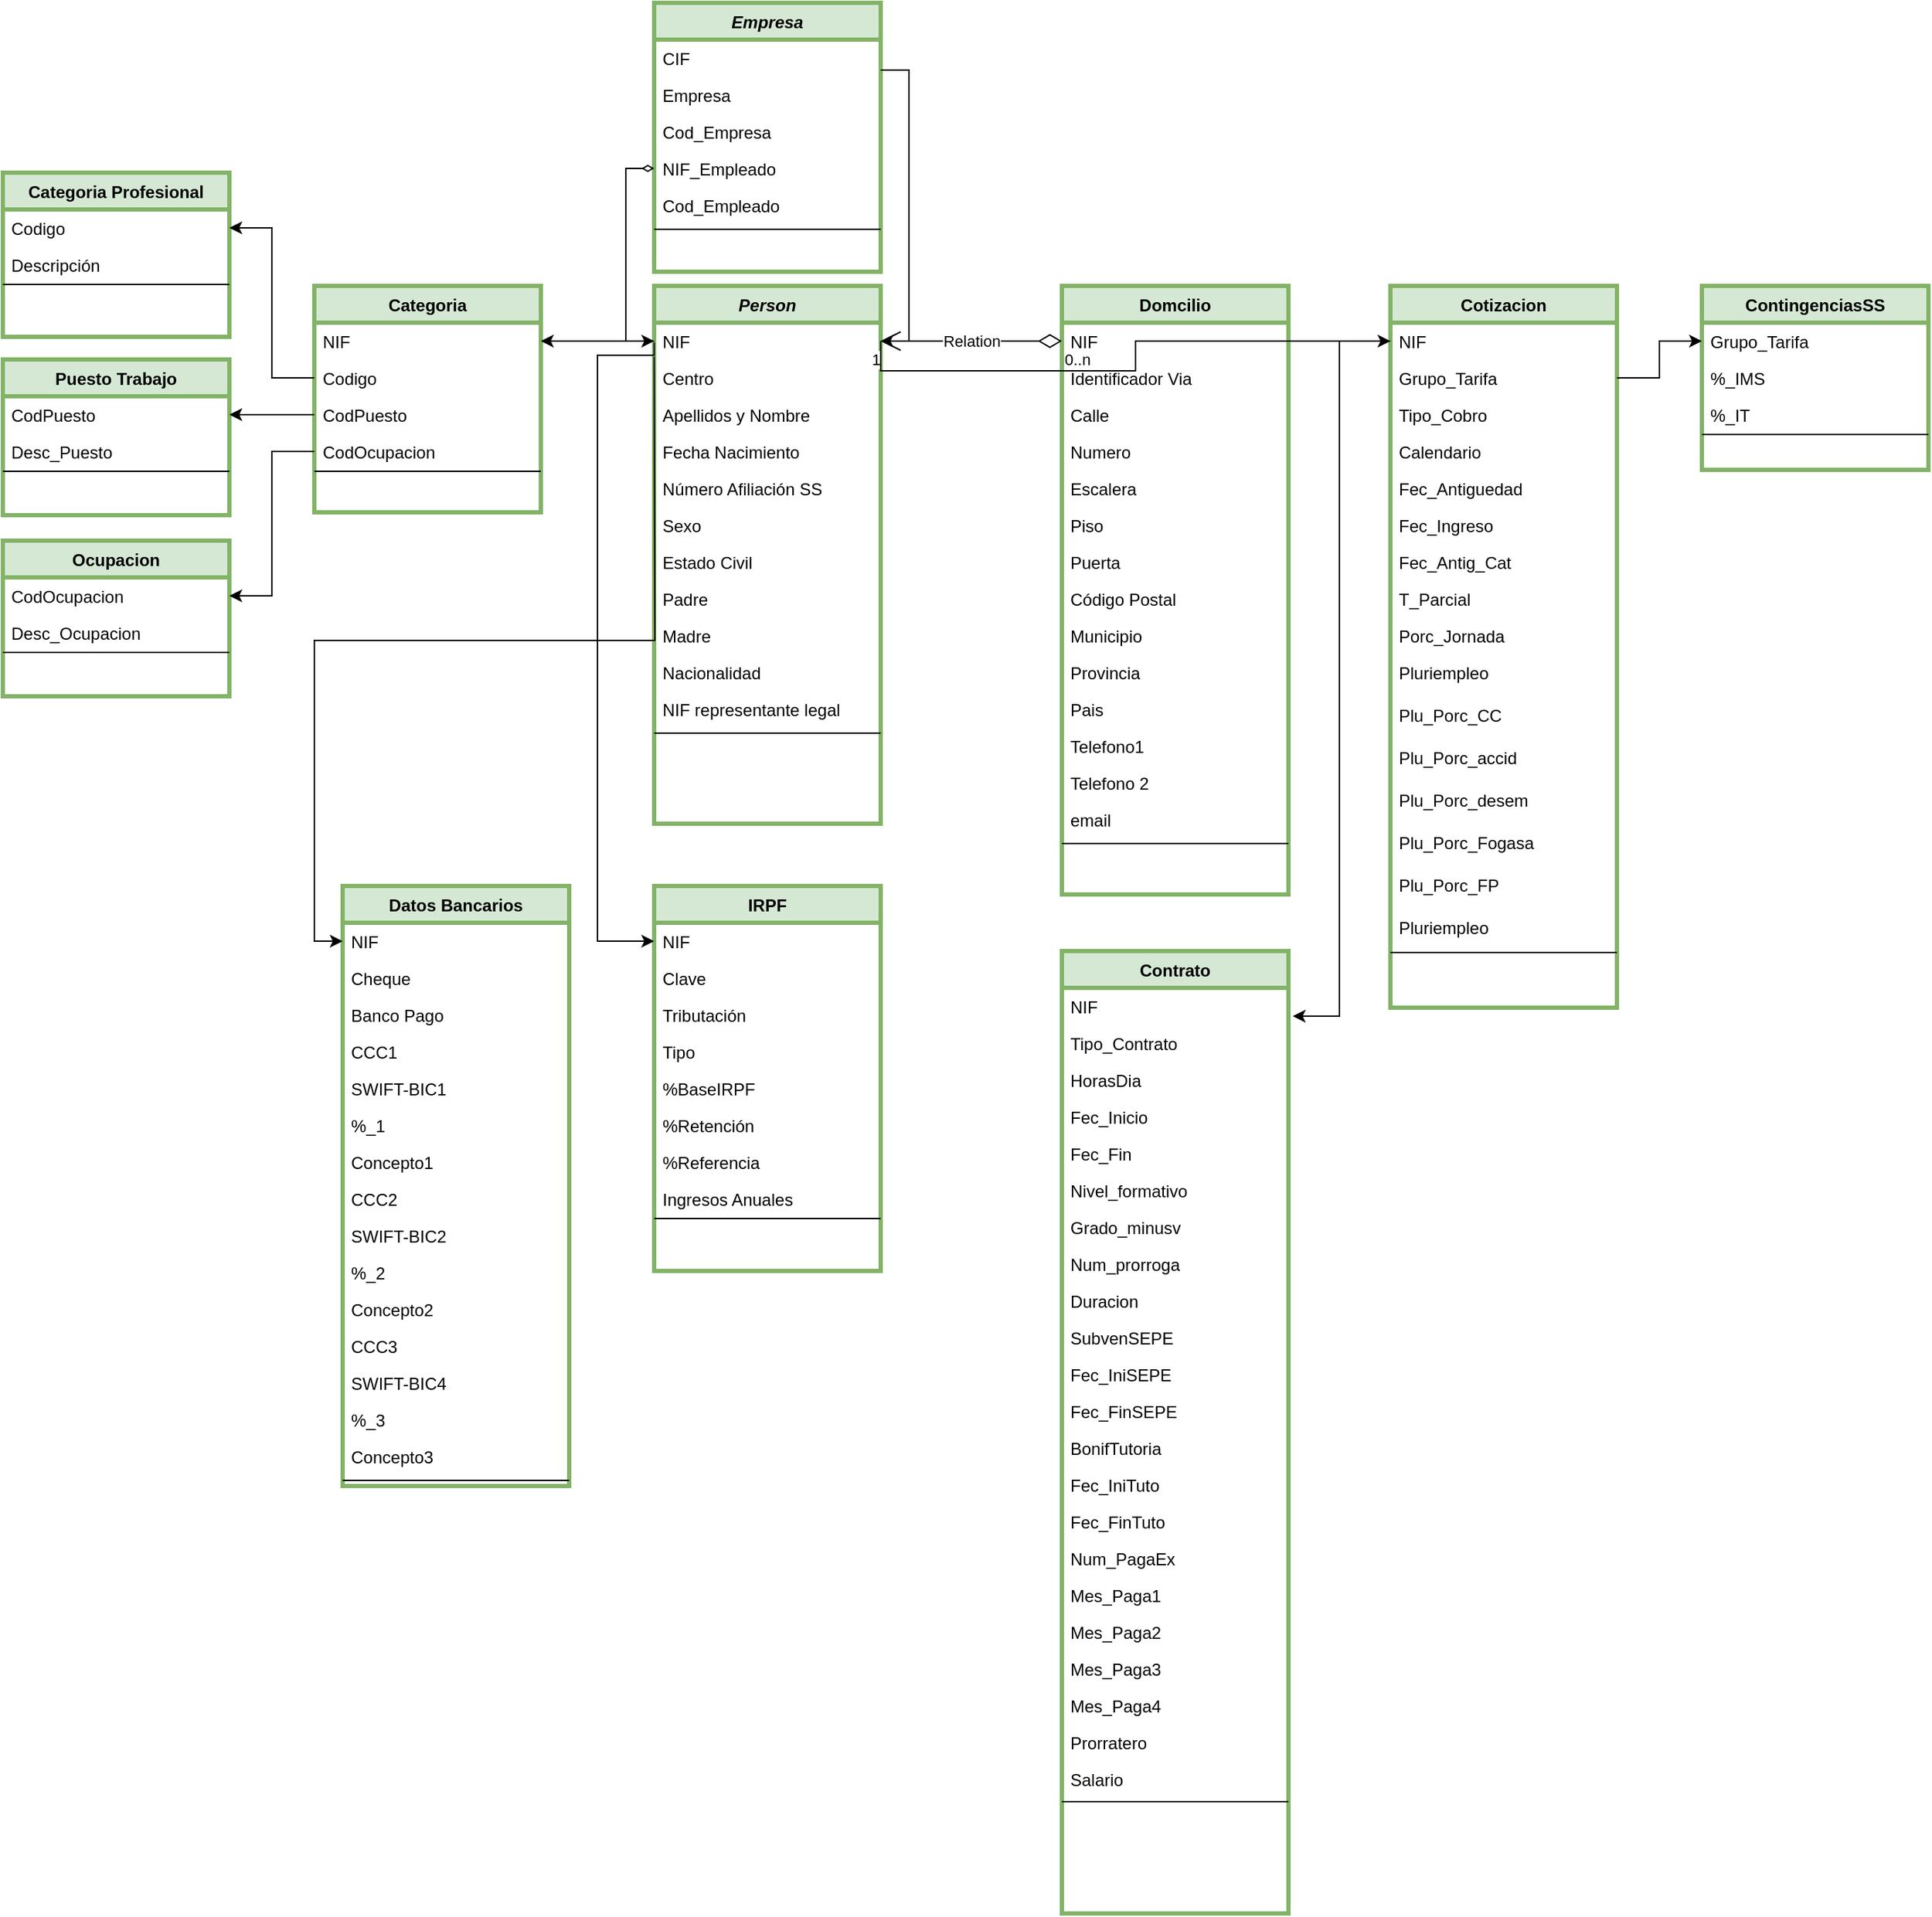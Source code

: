 <mxfile version="16.5.1" type="device"><diagram id="C5RBs43oDa-KdzZeNtuy" name="Page-1"><mxGraphModel dx="1929" dy="2034" grid="1" gridSize="10" guides="1" tooltips="1" connect="1" arrows="1" fold="1" page="1" pageScale="1" pageWidth="827" pageHeight="1169" math="0" shadow="0"><root><mxCell id="WIyWlLk6GJQsqaUBKTNV-0"/><mxCell id="WIyWlLk6GJQsqaUBKTNV-1" parent="WIyWlLk6GJQsqaUBKTNV-0"/><mxCell id="zkfFHV4jXpPFQw0GAbJ--0" value="Person" style="swimlane;fontStyle=3;align=center;verticalAlign=top;childLayout=stackLayout;horizontal=1;startSize=26;horizontalStack=0;resizeParent=1;resizeLast=0;collapsible=1;marginBottom=0;rounded=0;shadow=0;strokeWidth=3;fillColor=#d5e8d4;strokeColor=#82b366;" parent="WIyWlLk6GJQsqaUBKTNV-1" vertex="1"><mxGeometry x="220" y="120" width="160" height="380" as="geometry"><mxRectangle x="230" y="140" width="160" height="26" as="alternateBounds"/></mxGeometry></mxCell><mxCell id="zkfFHV4jXpPFQw0GAbJ--1" value="NIF" style="text;align=left;verticalAlign=top;spacingLeft=4;spacingRight=4;overflow=hidden;rotatable=0;points=[[0,0.5],[1,0.5]];portConstraint=eastwest;" parent="zkfFHV4jXpPFQw0GAbJ--0" vertex="1"><mxGeometry y="26" width="160" height="26" as="geometry"/></mxCell><mxCell id="zkfFHV4jXpPFQw0GAbJ--2" value="Centro" style="text;align=left;verticalAlign=top;spacingLeft=4;spacingRight=4;overflow=hidden;rotatable=0;points=[[0,0.5],[1,0.5]];portConstraint=eastwest;rounded=0;shadow=0;html=0;" parent="zkfFHV4jXpPFQw0GAbJ--0" vertex="1"><mxGeometry y="52" width="160" height="26" as="geometry"/></mxCell><mxCell id="zkfFHV4jXpPFQw0GAbJ--3" value="Apellidos y Nombre" style="text;align=left;verticalAlign=top;spacingLeft=4;spacingRight=4;overflow=hidden;rotatable=0;points=[[0,0.5],[1,0.5]];portConstraint=eastwest;rounded=0;shadow=0;html=0;" parent="zkfFHV4jXpPFQw0GAbJ--0" vertex="1"><mxGeometry y="78" width="160" height="26" as="geometry"/></mxCell><mxCell id="wiZQym8IRoF6uWYCoSFJ-3" value="Fecha Nacimiento" style="text;align=left;verticalAlign=top;spacingLeft=4;spacingRight=4;overflow=hidden;rotatable=0;points=[[0,0.5],[1,0.5]];portConstraint=eastwest;rounded=0;shadow=0;html=0;" parent="zkfFHV4jXpPFQw0GAbJ--0" vertex="1"><mxGeometry y="104" width="160" height="26" as="geometry"/></mxCell><mxCell id="wiZQym8IRoF6uWYCoSFJ-2" value="Número Afiliación SS" style="text;align=left;verticalAlign=top;spacingLeft=4;spacingRight=4;overflow=hidden;rotatable=0;points=[[0,0.5],[1,0.5]];portConstraint=eastwest;rounded=0;shadow=0;html=0;" parent="zkfFHV4jXpPFQw0GAbJ--0" vertex="1"><mxGeometry y="130" width="160" height="26" as="geometry"/></mxCell><mxCell id="wiZQym8IRoF6uWYCoSFJ-1" value="Sexo" style="text;align=left;verticalAlign=top;spacingLeft=4;spacingRight=4;overflow=hidden;rotatable=0;points=[[0,0.5],[1,0.5]];portConstraint=eastwest;" parent="zkfFHV4jXpPFQw0GAbJ--0" vertex="1"><mxGeometry y="156" width="160" height="26" as="geometry"/></mxCell><mxCell id="wiZQym8IRoF6uWYCoSFJ-0" value="Estado Civil" style="text;align=left;verticalAlign=top;spacingLeft=4;spacingRight=4;overflow=hidden;rotatable=0;points=[[0,0.5],[1,0.5]];portConstraint=eastwest;" parent="zkfFHV4jXpPFQw0GAbJ--0" vertex="1"><mxGeometry y="182" width="160" height="26" as="geometry"/></mxCell><mxCell id="zkfFHV4jXpPFQw0GAbJ--5" value="Padre" style="text;align=left;verticalAlign=top;spacingLeft=4;spacingRight=4;overflow=hidden;rotatable=0;points=[[0,0.5],[1,0.5]];portConstraint=eastwest;" parent="zkfFHV4jXpPFQw0GAbJ--0" vertex="1"><mxGeometry y="208" width="160" height="26" as="geometry"/></mxCell><mxCell id="wiZQym8IRoF6uWYCoSFJ-4" value="Madre" style="text;align=left;verticalAlign=top;spacingLeft=4;spacingRight=4;overflow=hidden;rotatable=0;points=[[0,0.5],[1,0.5]];portConstraint=eastwest;" parent="zkfFHV4jXpPFQw0GAbJ--0" vertex="1"><mxGeometry y="234" width="160" height="26" as="geometry"/></mxCell><mxCell id="wiZQym8IRoF6uWYCoSFJ-5" value="Nacionalidad" style="text;align=left;verticalAlign=top;spacingLeft=4;spacingRight=4;overflow=hidden;rotatable=0;points=[[0,0.5],[1,0.5]];portConstraint=eastwest;" parent="zkfFHV4jXpPFQw0GAbJ--0" vertex="1"><mxGeometry y="260" width="160" height="26" as="geometry"/></mxCell><mxCell id="wiZQym8IRoF6uWYCoSFJ-6" value="NIF representante legal" style="text;align=left;verticalAlign=top;spacingLeft=4;spacingRight=4;overflow=hidden;rotatable=0;points=[[0,0.5],[1,0.5]];portConstraint=eastwest;" parent="zkfFHV4jXpPFQw0GAbJ--0" vertex="1"><mxGeometry y="286" width="160" height="26" as="geometry"/></mxCell><mxCell id="zkfFHV4jXpPFQw0GAbJ--4" value="" style="line;html=1;strokeWidth=1;align=left;verticalAlign=bottom;spacingTop=-1;spacingLeft=3;spacingRight=3;rotatable=0;labelPosition=right;points=[];portConstraint=eastwest;labelBackgroundColor=default;flipV=0;flipH=0;" parent="zkfFHV4jXpPFQw0GAbJ--0" vertex="1"><mxGeometry y="312" width="160" height="8" as="geometry"/></mxCell><mxCell id="zkfFHV4jXpPFQw0GAbJ--6" value="Datos Bancarios" style="swimlane;fontStyle=1;align=center;verticalAlign=top;childLayout=stackLayout;horizontal=1;startSize=26;horizontalStack=0;resizeParent=1;resizeLast=0;collapsible=1;marginBottom=0;rounded=0;shadow=0;strokeWidth=3;fillColor=#d5e8d4;strokeColor=#82b366;" parent="WIyWlLk6GJQsqaUBKTNV-1" vertex="1"><mxGeometry y="544" width="160" height="424" as="geometry"><mxRectangle x="130" y="380" width="160" height="26" as="alternateBounds"/></mxGeometry></mxCell><mxCell id="zkfFHV4jXpPFQw0GAbJ--7" value="NIF" style="text;align=left;verticalAlign=top;spacingLeft=4;spacingRight=4;overflow=hidden;rotatable=0;points=[[0,0.5],[1,0.5]];portConstraint=eastwest;" parent="zkfFHV4jXpPFQw0GAbJ--6" vertex="1"><mxGeometry y="26" width="160" height="26" as="geometry"/></mxCell><mxCell id="wiZQym8IRoF6uWYCoSFJ-21" value="Cheque" style="text;align=left;verticalAlign=top;spacingLeft=4;spacingRight=4;overflow=hidden;rotatable=0;points=[[0,0.5],[1,0.5]];portConstraint=eastwest;rounded=0;shadow=0;html=0;" parent="zkfFHV4jXpPFQw0GAbJ--6" vertex="1"><mxGeometry y="52" width="160" height="26" as="geometry"/></mxCell><mxCell id="wiZQym8IRoF6uWYCoSFJ-24" value="Banco Pago" style="text;align=left;verticalAlign=top;spacingLeft=4;spacingRight=4;overflow=hidden;rotatable=0;points=[[0,0.5],[1,0.5]];portConstraint=eastwest;rounded=0;shadow=0;html=0;" parent="zkfFHV4jXpPFQw0GAbJ--6" vertex="1"><mxGeometry y="78" width="160" height="26" as="geometry"/></mxCell><mxCell id="wiZQym8IRoF6uWYCoSFJ-23" value="CCC1" style="text;align=left;verticalAlign=top;spacingLeft=4;spacingRight=4;overflow=hidden;rotatable=0;points=[[0,0.5],[1,0.5]];portConstraint=eastwest;rounded=0;shadow=0;html=0;" parent="zkfFHV4jXpPFQw0GAbJ--6" vertex="1"><mxGeometry y="104" width="160" height="26" as="geometry"/></mxCell><mxCell id="5j0ex6JZNGX5vcFCCerL-10" value="SWIFT-BIC1" style="text;align=left;verticalAlign=top;spacingLeft=4;spacingRight=4;overflow=hidden;rotatable=0;points=[[0,0.5],[1,0.5]];portConstraint=eastwest;rounded=0;shadow=0;html=0;" vertex="1" parent="zkfFHV4jXpPFQw0GAbJ--6"><mxGeometry y="130" width="160" height="26" as="geometry"/></mxCell><mxCell id="wiZQym8IRoF6uWYCoSFJ-29" value="%_1" style="text;align=left;verticalAlign=top;spacingLeft=4;spacingRight=4;overflow=hidden;rotatable=0;points=[[0,0.5],[1,0.5]];portConstraint=eastwest;rounded=0;shadow=0;html=0;" parent="zkfFHV4jXpPFQw0GAbJ--6" vertex="1"><mxGeometry y="156" width="160" height="26" as="geometry"/></mxCell><mxCell id="wiZQym8IRoF6uWYCoSFJ-22" value="Concepto1" style="text;align=left;verticalAlign=top;spacingLeft=4;spacingRight=4;overflow=hidden;rotatable=0;points=[[0,0.5],[1,0.5]];portConstraint=eastwest;rounded=0;shadow=0;html=0;" parent="zkfFHV4jXpPFQw0GAbJ--6" vertex="1"><mxGeometry y="182" width="160" height="26" as="geometry"/></mxCell><mxCell id="wiZQym8IRoF6uWYCoSFJ-25" value="CCC2" style="text;align=left;verticalAlign=top;spacingLeft=4;spacingRight=4;overflow=hidden;rotatable=0;points=[[0,0.5],[1,0.5]];portConstraint=eastwest;rounded=0;shadow=0;html=0;" parent="zkfFHV4jXpPFQw0GAbJ--6" vertex="1"><mxGeometry y="208" width="160" height="26" as="geometry"/></mxCell><mxCell id="5j0ex6JZNGX5vcFCCerL-11" value="SWIFT-BIC2" style="text;align=left;verticalAlign=top;spacingLeft=4;spacingRight=4;overflow=hidden;rotatable=0;points=[[0,0.5],[1,0.5]];portConstraint=eastwest;rounded=0;shadow=0;html=0;" vertex="1" parent="zkfFHV4jXpPFQw0GAbJ--6"><mxGeometry y="234" width="160" height="26" as="geometry"/></mxCell><mxCell id="wiZQym8IRoF6uWYCoSFJ-30" value="%_2" style="text;align=left;verticalAlign=top;spacingLeft=4;spacingRight=4;overflow=hidden;rotatable=0;points=[[0,0.5],[1,0.5]];portConstraint=eastwest;rounded=0;shadow=0;html=0;" parent="zkfFHV4jXpPFQw0GAbJ--6" vertex="1"><mxGeometry y="260" width="160" height="26" as="geometry"/></mxCell><mxCell id="wiZQym8IRoF6uWYCoSFJ-27" value="Concepto2" style="text;align=left;verticalAlign=top;spacingLeft=4;spacingRight=4;overflow=hidden;rotatable=0;points=[[0,0.5],[1,0.5]];portConstraint=eastwest;rounded=0;shadow=0;html=0;" parent="zkfFHV4jXpPFQw0GAbJ--6" vertex="1"><mxGeometry y="286" width="160" height="26" as="geometry"/></mxCell><mxCell id="wiZQym8IRoF6uWYCoSFJ-26" value="CCC3" style="text;align=left;verticalAlign=top;spacingLeft=4;spacingRight=4;overflow=hidden;rotatable=0;points=[[0,0.5],[1,0.5]];portConstraint=eastwest;rounded=0;shadow=0;html=0;" parent="zkfFHV4jXpPFQw0GAbJ--6" vertex="1"><mxGeometry y="312" width="160" height="26" as="geometry"/></mxCell><mxCell id="5j0ex6JZNGX5vcFCCerL-12" value="SWIFT-BIC4" style="text;align=left;verticalAlign=top;spacingLeft=4;spacingRight=4;overflow=hidden;rotatable=0;points=[[0,0.5],[1,0.5]];portConstraint=eastwest;rounded=0;shadow=0;html=0;" vertex="1" parent="zkfFHV4jXpPFQw0GAbJ--6"><mxGeometry y="338" width="160" height="26" as="geometry"/></mxCell><mxCell id="wiZQym8IRoF6uWYCoSFJ-31" value="%_3" style="text;align=left;verticalAlign=top;spacingLeft=4;spacingRight=4;overflow=hidden;rotatable=0;points=[[0,0.5],[1,0.5]];portConstraint=eastwest;rounded=0;shadow=0;html=0;" parent="zkfFHV4jXpPFQw0GAbJ--6" vertex="1"><mxGeometry y="364" width="160" height="26" as="geometry"/></mxCell><mxCell id="zkfFHV4jXpPFQw0GAbJ--8" value="Concepto3" style="text;align=left;verticalAlign=top;spacingLeft=4;spacingRight=4;overflow=hidden;rotatable=0;points=[[0,0.5],[1,0.5]];portConstraint=eastwest;rounded=0;shadow=0;html=0;" parent="zkfFHV4jXpPFQw0GAbJ--6" vertex="1"><mxGeometry y="390" width="160" height="26" as="geometry"/></mxCell><mxCell id="zkfFHV4jXpPFQw0GAbJ--9" value="" style="line;html=1;strokeWidth=1;align=left;verticalAlign=middle;spacingTop=-1;spacingLeft=3;spacingRight=3;rotatable=0;labelPosition=right;points=[];portConstraint=eastwest;" parent="zkfFHV4jXpPFQw0GAbJ--6" vertex="1"><mxGeometry y="416" width="160" height="8" as="geometry"/></mxCell><mxCell id="zkfFHV4jXpPFQw0GAbJ--12" value="" style="endArrow=block;endSize=10;endFill=0;shadow=0;strokeWidth=1;rounded=0;edgeStyle=elbowEdgeStyle;elbow=vertical;" parent="WIyWlLk6GJQsqaUBKTNV-1" target="zkfFHV4jXpPFQw0GAbJ--0" edge="1"><mxGeometry width="160" relative="1" as="geometry"><mxPoint x="220" y="170" as="sourcePoint"/><mxPoint x="200" y="203" as="targetPoint"/></mxGeometry></mxCell><mxCell id="zkfFHV4jXpPFQw0GAbJ--13" value="IRPF" style="swimlane;fontStyle=1;align=center;verticalAlign=top;childLayout=stackLayout;horizontal=1;startSize=26;horizontalStack=0;resizeParent=1;resizeLast=0;collapsible=1;marginBottom=0;rounded=0;shadow=0;strokeWidth=3;fillColor=#d5e8d4;strokeColor=#82b366;" parent="WIyWlLk6GJQsqaUBKTNV-1" vertex="1"><mxGeometry x="220" y="544" width="160" height="272" as="geometry"><mxRectangle x="340" y="380" width="170" height="26" as="alternateBounds"/></mxGeometry></mxCell><mxCell id="zkfFHV4jXpPFQw0GAbJ--14" value="NIF&#10;" style="text;align=left;verticalAlign=top;spacingLeft=4;spacingRight=4;overflow=hidden;rotatable=0;points=[[0,0.5],[1,0.5]];portConstraint=eastwest;" parent="zkfFHV4jXpPFQw0GAbJ--13" vertex="1"><mxGeometry y="26" width="160" height="26" as="geometry"/></mxCell><mxCell id="wiZQym8IRoF6uWYCoSFJ-35" value="Clave" style="text;align=left;verticalAlign=top;spacingLeft=4;spacingRight=4;overflow=hidden;rotatable=0;points=[[0,0.5],[1,0.5]];portConstraint=eastwest;" parent="zkfFHV4jXpPFQw0GAbJ--13" vertex="1"><mxGeometry y="52" width="160" height="26" as="geometry"/></mxCell><mxCell id="wiZQym8IRoF6uWYCoSFJ-34" value="Tributación" style="text;align=left;verticalAlign=top;spacingLeft=4;spacingRight=4;overflow=hidden;rotatable=0;points=[[0,0.5],[1,0.5]];portConstraint=eastwest;" parent="zkfFHV4jXpPFQw0GAbJ--13" vertex="1"><mxGeometry y="78" width="160" height="26" as="geometry"/></mxCell><mxCell id="wiZQym8IRoF6uWYCoSFJ-33" value="Tipo" style="text;align=left;verticalAlign=top;spacingLeft=4;spacingRight=4;overflow=hidden;rotatable=0;points=[[0,0.5],[1,0.5]];portConstraint=eastwest;" parent="zkfFHV4jXpPFQw0GAbJ--13" vertex="1"><mxGeometry y="104" width="160" height="26" as="geometry"/></mxCell><mxCell id="wiZQym8IRoF6uWYCoSFJ-32" value="%BaseIRPF" style="text;align=left;verticalAlign=top;spacingLeft=4;spacingRight=4;overflow=hidden;rotatable=0;points=[[0,0.5],[1,0.5]];portConstraint=eastwest;" parent="zkfFHV4jXpPFQw0GAbJ--13" vertex="1"><mxGeometry y="130" width="160" height="26" as="geometry"/></mxCell><mxCell id="wiZQym8IRoF6uWYCoSFJ-36" value="%Retención" style="text;align=left;verticalAlign=top;spacingLeft=4;spacingRight=4;overflow=hidden;rotatable=0;points=[[0,0.5],[1,0.5]];portConstraint=eastwest;" parent="zkfFHV4jXpPFQw0GAbJ--13" vertex="1"><mxGeometry y="156" width="160" height="26" as="geometry"/></mxCell><mxCell id="wiZQym8IRoF6uWYCoSFJ-37" value="%Referencia" style="text;align=left;verticalAlign=top;spacingLeft=4;spacingRight=4;overflow=hidden;rotatable=0;points=[[0,0.5],[1,0.5]];portConstraint=eastwest;" parent="zkfFHV4jXpPFQw0GAbJ--13" vertex="1"><mxGeometry y="182" width="160" height="26" as="geometry"/></mxCell><mxCell id="wiZQym8IRoF6uWYCoSFJ-38" value="Ingresos Anuales" style="text;align=left;verticalAlign=top;spacingLeft=4;spacingRight=4;overflow=hidden;rotatable=0;points=[[0,0.5],[1,0.5]];portConstraint=eastwest;" parent="zkfFHV4jXpPFQw0GAbJ--13" vertex="1"><mxGeometry y="208" width="160" height="26" as="geometry"/></mxCell><mxCell id="zkfFHV4jXpPFQw0GAbJ--15" value="" style="line;html=1;strokeWidth=1;align=left;verticalAlign=middle;spacingTop=-1;spacingLeft=3;spacingRight=3;rotatable=0;labelPosition=right;points=[];portConstraint=eastwest;" parent="zkfFHV4jXpPFQw0GAbJ--13" vertex="1"><mxGeometry y="234" width="160" height="2" as="geometry"/></mxCell><mxCell id="zkfFHV4jXpPFQw0GAbJ--17" value="Domcilio" style="swimlane;fontStyle=1;align=center;verticalAlign=top;childLayout=stackLayout;horizontal=1;startSize=26;horizontalStack=0;resizeParent=1;resizeLast=0;collapsible=1;marginBottom=0;rounded=0;shadow=0;strokeWidth=3;fillColor=#d5e8d4;strokeColor=#82b366;" parent="WIyWlLk6GJQsqaUBKTNV-1" vertex="1"><mxGeometry x="508" y="120" width="160" height="430" as="geometry"><mxRectangle x="550" y="140" width="160" height="26" as="alternateBounds"/></mxGeometry></mxCell><mxCell id="zkfFHV4jXpPFQw0GAbJ--19" value="NIF" style="text;align=left;verticalAlign=top;spacingLeft=4;spacingRight=4;overflow=hidden;rotatable=0;points=[[0,0.5],[1,0.5]];portConstraint=eastwest;rounded=0;shadow=0;html=0;" parent="zkfFHV4jXpPFQw0GAbJ--17" vertex="1"><mxGeometry y="26" width="160" height="26" as="geometry"/></mxCell><mxCell id="zkfFHV4jXpPFQw0GAbJ--20" value="Identificador Via" style="text;align=left;verticalAlign=top;spacingLeft=4;spacingRight=4;overflow=hidden;rotatable=0;points=[[0,0.5],[1,0.5]];portConstraint=eastwest;rounded=0;shadow=0;html=0;" parent="zkfFHV4jXpPFQw0GAbJ--17" vertex="1"><mxGeometry y="52" width="160" height="26" as="geometry"/></mxCell><mxCell id="wiZQym8IRoF6uWYCoSFJ-11" value="Calle" style="text;align=left;verticalAlign=top;spacingLeft=4;spacingRight=4;overflow=hidden;rotatable=0;points=[[0,0.5],[1,0.5]];portConstraint=eastwest;rounded=0;shadow=0;html=0;" parent="zkfFHV4jXpPFQw0GAbJ--17" vertex="1"><mxGeometry y="78" width="160" height="26" as="geometry"/></mxCell><mxCell id="zkfFHV4jXpPFQw0GAbJ--21" value="Numero" style="text;align=left;verticalAlign=top;spacingLeft=4;spacingRight=4;overflow=hidden;rotatable=0;points=[[0,0.5],[1,0.5]];portConstraint=eastwest;rounded=0;shadow=0;html=0;" parent="zkfFHV4jXpPFQw0GAbJ--17" vertex="1"><mxGeometry y="104" width="160" height="26" as="geometry"/></mxCell><mxCell id="zkfFHV4jXpPFQw0GAbJ--22" value="Escalera" style="text;align=left;verticalAlign=top;spacingLeft=4;spacingRight=4;overflow=hidden;rotatable=0;points=[[0,0.5],[1,0.5]];portConstraint=eastwest;rounded=0;shadow=0;html=0;" parent="zkfFHV4jXpPFQw0GAbJ--17" vertex="1"><mxGeometry y="130" width="160" height="26" as="geometry"/></mxCell><mxCell id="wiZQym8IRoF6uWYCoSFJ-7" value="Piso" style="text;align=left;verticalAlign=top;spacingLeft=4;spacingRight=4;overflow=hidden;rotatable=0;points=[[0,0.5],[1,0.5]];portConstraint=eastwest;rounded=0;shadow=0;html=0;" parent="zkfFHV4jXpPFQw0GAbJ--17" vertex="1"><mxGeometry y="156" width="160" height="26" as="geometry"/></mxCell><mxCell id="wiZQym8IRoF6uWYCoSFJ-8" value="Puerta" style="text;align=left;verticalAlign=top;spacingLeft=4;spacingRight=4;overflow=hidden;rotatable=0;points=[[0,0.5],[1,0.5]];portConstraint=eastwest;rounded=0;shadow=0;html=0;" parent="zkfFHV4jXpPFQw0GAbJ--17" vertex="1"><mxGeometry y="182" width="160" height="26" as="geometry"/></mxCell><mxCell id="wiZQym8IRoF6uWYCoSFJ-10" value="Código Postal" style="text;align=left;verticalAlign=top;spacingLeft=4;spacingRight=4;overflow=hidden;rotatable=0;points=[[0,0.5],[1,0.5]];portConstraint=eastwest;rounded=0;shadow=0;html=0;" parent="zkfFHV4jXpPFQw0GAbJ--17" vertex="1"><mxGeometry y="208" width="160" height="26" as="geometry"/></mxCell><mxCell id="wiZQym8IRoF6uWYCoSFJ-9" value="Municipio" style="text;align=left;verticalAlign=top;spacingLeft=4;spacingRight=4;overflow=hidden;rotatable=0;points=[[0,0.5],[1,0.5]];portConstraint=eastwest;rounded=0;shadow=0;html=0;" parent="zkfFHV4jXpPFQw0GAbJ--17" vertex="1"><mxGeometry y="234" width="160" height="26" as="geometry"/></mxCell><mxCell id="wiZQym8IRoF6uWYCoSFJ-12" value="Provincia" style="text;align=left;verticalAlign=top;spacingLeft=4;spacingRight=4;overflow=hidden;rotatable=0;points=[[0,0.5],[1,0.5]];portConstraint=eastwest;rounded=0;shadow=0;html=0;" parent="zkfFHV4jXpPFQw0GAbJ--17" vertex="1"><mxGeometry y="260" width="160" height="26" as="geometry"/></mxCell><mxCell id="wiZQym8IRoF6uWYCoSFJ-13" value="Pais" style="text;align=left;verticalAlign=top;spacingLeft=4;spacingRight=4;overflow=hidden;rotatable=0;points=[[0,0.5],[1,0.5]];portConstraint=eastwest;rounded=0;shadow=0;html=0;" parent="zkfFHV4jXpPFQw0GAbJ--17" vertex="1"><mxGeometry y="286" width="160" height="26" as="geometry"/></mxCell><mxCell id="wiZQym8IRoF6uWYCoSFJ-15" value="Telefono1    " style="text;align=left;verticalAlign=top;spacingLeft=4;spacingRight=4;overflow=hidden;rotatable=0;points=[[0,0.5],[1,0.5]];portConstraint=eastwest;rounded=0;shadow=0;html=0;" parent="zkfFHV4jXpPFQw0GAbJ--17" vertex="1"><mxGeometry y="312" width="160" height="26" as="geometry"/></mxCell><mxCell id="wiZQym8IRoF6uWYCoSFJ-14" value="Telefono 2" style="text;align=left;verticalAlign=top;spacingLeft=4;spacingRight=4;overflow=hidden;rotatable=0;points=[[0,0.5],[1,0.5]];portConstraint=eastwest;rounded=0;shadow=0;html=0;" parent="zkfFHV4jXpPFQw0GAbJ--17" vertex="1"><mxGeometry y="338" width="160" height="26" as="geometry"/></mxCell><mxCell id="wiZQym8IRoF6uWYCoSFJ-16" value="email" style="text;align=left;verticalAlign=top;spacingLeft=4;spacingRight=4;overflow=hidden;rotatable=0;points=[[0,0.5],[1,0.5]];portConstraint=eastwest;rounded=0;shadow=0;html=0;" parent="zkfFHV4jXpPFQw0GAbJ--17" vertex="1"><mxGeometry y="364" width="160" height="26" as="geometry"/></mxCell><mxCell id="zkfFHV4jXpPFQw0GAbJ--23" value="" style="line;html=1;strokeWidth=1;align=left;verticalAlign=middle;spacingTop=-1;spacingLeft=3;spacingRight=3;rotatable=0;labelPosition=right;points=[];portConstraint=eastwest;" parent="zkfFHV4jXpPFQw0GAbJ--17" vertex="1"><mxGeometry y="390" width="160" height="8" as="geometry"/></mxCell><mxCell id="wiZQym8IRoF6uWYCoSFJ-17" value="Relation" style="endArrow=open;html=1;endSize=12;startArrow=diamondThin;startSize=14;startFill=0;edgeStyle=orthogonalEdgeStyle;rounded=0;exitX=0;exitY=0.5;exitDx=0;exitDy=0;entryX=1;entryY=0.5;entryDx=0;entryDy=0;" parent="WIyWlLk6GJQsqaUBKTNV-1" source="zkfFHV4jXpPFQw0GAbJ--19" target="zkfFHV4jXpPFQw0GAbJ--1" edge="1"><mxGeometry relative="1" as="geometry"><mxPoint x="330" y="390" as="sourcePoint"/><mxPoint x="490" y="390" as="targetPoint"/></mxGeometry></mxCell><mxCell id="wiZQym8IRoF6uWYCoSFJ-18" value="0..n" style="edgeLabel;resizable=0;html=1;align=left;verticalAlign=top;labelBackgroundColor=default;strokeWidth=3;" parent="wiZQym8IRoF6uWYCoSFJ-17" connectable="0" vertex="1"><mxGeometry x="-1" relative="1" as="geometry"/></mxCell><mxCell id="wiZQym8IRoF6uWYCoSFJ-19" value="1" style="edgeLabel;resizable=0;html=1;align=right;verticalAlign=top;labelBackgroundColor=default;strokeWidth=3;" parent="wiZQym8IRoF6uWYCoSFJ-17" connectable="0" vertex="1"><mxGeometry x="1" relative="1" as="geometry"/></mxCell><mxCell id="wiZQym8IRoF6uWYCoSFJ-20" value="" style="edgeStyle=orthogonalEdgeStyle;rounded=0;orthogonalLoop=1;jettySize=auto;html=1;entryX=0;entryY=0.5;entryDx=0;entryDy=0;" parent="WIyWlLk6GJQsqaUBKTNV-1" target="zkfFHV4jXpPFQw0GAbJ--7" edge="1"><mxGeometry relative="1" as="geometry"><mxPoint x="220" y="170" as="sourcePoint"/></mxGeometry></mxCell><mxCell id="wiZQym8IRoF6uWYCoSFJ-39" value="Categoria" style="swimlane;fontStyle=1;align=center;verticalAlign=top;childLayout=stackLayout;horizontal=1;startSize=26;horizontalStack=0;resizeParent=1;resizeLast=0;collapsible=1;marginBottom=0;rounded=0;shadow=0;strokeWidth=3;fillColor=#d5e8d4;strokeColor=#82b366;" parent="WIyWlLk6GJQsqaUBKTNV-1" vertex="1"><mxGeometry x="-20" y="120" width="160" height="160" as="geometry"><mxRectangle x="340" y="380" width="170" height="26" as="alternateBounds"/></mxGeometry></mxCell><mxCell id="wiZQym8IRoF6uWYCoSFJ-40" value="NIF&#10;" style="text;align=left;verticalAlign=top;spacingLeft=4;spacingRight=4;overflow=hidden;rotatable=0;points=[[0,0.5],[1,0.5]];portConstraint=eastwest;" parent="wiZQym8IRoF6uWYCoSFJ-39" vertex="1"><mxGeometry y="26" width="160" height="26" as="geometry"/></mxCell><mxCell id="wiZQym8IRoF6uWYCoSFJ-41" value="Codigo" style="text;align=left;verticalAlign=top;spacingLeft=4;spacingRight=4;overflow=hidden;rotatable=0;points=[[0,0.5],[1,0.5]];portConstraint=eastwest;" parent="wiZQym8IRoF6uWYCoSFJ-39" vertex="1"><mxGeometry y="52" width="160" height="26" as="geometry"/></mxCell><mxCell id="wiZQym8IRoF6uWYCoSFJ-44" value="CodPuesto" style="text;align=left;verticalAlign=top;spacingLeft=4;spacingRight=4;overflow=hidden;rotatable=0;points=[[0,0.5],[1,0.5]];portConstraint=eastwest;" parent="wiZQym8IRoF6uWYCoSFJ-39" vertex="1"><mxGeometry y="78" width="160" height="26" as="geometry"/></mxCell><mxCell id="wiZQym8IRoF6uWYCoSFJ-46" value="CodOcupacion" style="text;align=left;verticalAlign=top;spacingLeft=4;spacingRight=4;overflow=hidden;rotatable=0;points=[[0,0.5],[1,0.5]];portConstraint=eastwest;" parent="wiZQym8IRoF6uWYCoSFJ-39" vertex="1"><mxGeometry y="104" width="160" height="26" as="geometry"/></mxCell><mxCell id="wiZQym8IRoF6uWYCoSFJ-48" value="" style="line;html=1;strokeWidth=1;align=left;verticalAlign=middle;spacingTop=-1;spacingLeft=3;spacingRight=3;rotatable=0;labelPosition=right;points=[];portConstraint=eastwest;" parent="wiZQym8IRoF6uWYCoSFJ-39" vertex="1"><mxGeometry y="130" width="160" height="2" as="geometry"/></mxCell><mxCell id="wiZQym8IRoF6uWYCoSFJ-49" value="" style="edgeStyle=orthogonalEdgeStyle;rounded=0;orthogonalLoop=1;jettySize=auto;html=1;entryX=1;entryY=0.5;entryDx=0;entryDy=0;exitX=0;exitY=0.5;exitDx=0;exitDy=0;" parent="WIyWlLk6GJQsqaUBKTNV-1" source="zkfFHV4jXpPFQw0GAbJ--1" target="wiZQym8IRoF6uWYCoSFJ-40" edge="1"><mxGeometry relative="1" as="geometry"><mxPoint x="480" y="657" as="sourcePoint"/><mxPoint x="330" y="667" as="targetPoint"/><Array as="points"><mxPoint x="170" y="159"/><mxPoint x="170" y="159"/></Array></mxGeometry></mxCell><mxCell id="wiZQym8IRoF6uWYCoSFJ-50" value="" style="edgeStyle=orthogonalEdgeStyle;rounded=0;orthogonalLoop=1;jettySize=auto;html=1;entryX=0;entryY=0.5;entryDx=0;entryDy=0;" parent="WIyWlLk6GJQsqaUBKTNV-1" target="zkfFHV4jXpPFQw0GAbJ--14" edge="1"><mxGeometry relative="1" as="geometry"><mxPoint x="220" y="160" as="sourcePoint"/><mxPoint x="150" y="169" as="targetPoint"/><Array as="points"><mxPoint x="220" y="169"/><mxPoint x="180" y="169"/><mxPoint x="180" y="583"/></Array></mxGeometry></mxCell><mxCell id="5j0ex6JZNGX5vcFCCerL-0" value="Cotizacion" style="swimlane;fontStyle=1;align=center;verticalAlign=top;childLayout=stackLayout;horizontal=1;startSize=26;horizontalStack=0;resizeParent=1;resizeLast=0;collapsible=1;marginBottom=0;rounded=0;shadow=0;strokeWidth=3;fillColor=#d5e8d4;strokeColor=#82b366;" vertex="1" parent="WIyWlLk6GJQsqaUBKTNV-1"><mxGeometry x="740" y="120" width="160" height="510" as="geometry"><mxRectangle x="340" y="380" width="170" height="26" as="alternateBounds"/></mxGeometry></mxCell><mxCell id="5j0ex6JZNGX5vcFCCerL-1" value="NIF&#10;" style="text;align=left;verticalAlign=top;spacingLeft=4;spacingRight=4;overflow=hidden;rotatable=0;points=[[0,0.5],[1,0.5]];portConstraint=eastwest;" vertex="1" parent="5j0ex6JZNGX5vcFCCerL-0"><mxGeometry y="26" width="160" height="26" as="geometry"/></mxCell><mxCell id="5j0ex6JZNGX5vcFCCerL-2" value="Grupo_Tarifa" style="text;align=left;verticalAlign=top;spacingLeft=4;spacingRight=4;overflow=hidden;rotatable=0;points=[[0,0.5],[1,0.5]];portConstraint=eastwest;" vertex="1" parent="5j0ex6JZNGX5vcFCCerL-0"><mxGeometry y="52" width="160" height="26" as="geometry"/></mxCell><mxCell id="5j0ex6JZNGX5vcFCCerL-3" value="Tipo_Cobro" style="text;align=left;verticalAlign=top;spacingLeft=4;spacingRight=4;overflow=hidden;rotatable=0;points=[[0,0.5],[1,0.5]];portConstraint=eastwest;" vertex="1" parent="5j0ex6JZNGX5vcFCCerL-0"><mxGeometry y="78" width="160" height="26" as="geometry"/></mxCell><mxCell id="5j0ex6JZNGX5vcFCCerL-4" value="Calendario" style="text;align=left;verticalAlign=top;spacingLeft=4;spacingRight=4;overflow=hidden;rotatable=0;points=[[0,0.5],[1,0.5]];portConstraint=eastwest;" vertex="1" parent="5j0ex6JZNGX5vcFCCerL-0"><mxGeometry y="104" width="160" height="26" as="geometry"/></mxCell><mxCell id="5j0ex6JZNGX5vcFCCerL-47" value="Fec_Antiguedad" style="text;align=left;verticalAlign=top;spacingLeft=4;spacingRight=4;overflow=hidden;rotatable=0;points=[[0,0.5],[1,0.5]];portConstraint=eastwest;" vertex="1" parent="5j0ex6JZNGX5vcFCCerL-0"><mxGeometry y="130" width="160" height="26" as="geometry"/></mxCell><mxCell id="5j0ex6JZNGX5vcFCCerL-49" value="Fec_Ingreso" style="text;align=left;verticalAlign=top;spacingLeft=4;spacingRight=4;overflow=hidden;rotatable=0;points=[[0,0.5],[1,0.5]];portConstraint=eastwest;" vertex="1" parent="5j0ex6JZNGX5vcFCCerL-0"><mxGeometry y="156" width="160" height="26" as="geometry"/></mxCell><mxCell id="5j0ex6JZNGX5vcFCCerL-50" value="Fec_Antig_Cat" style="text;align=left;verticalAlign=top;spacingLeft=4;spacingRight=4;overflow=hidden;rotatable=0;points=[[0,0.5],[1,0.5]];portConstraint=eastwest;" vertex="1" parent="5j0ex6JZNGX5vcFCCerL-0"><mxGeometry y="182" width="160" height="26" as="geometry"/></mxCell><mxCell id="5j0ex6JZNGX5vcFCCerL-51" value="T_Parcial" style="text;align=left;verticalAlign=top;spacingLeft=4;spacingRight=4;overflow=hidden;rotatable=0;points=[[0,0.5],[1,0.5]];portConstraint=eastwest;" vertex="1" parent="5j0ex6JZNGX5vcFCCerL-0"><mxGeometry y="208" width="160" height="26" as="geometry"/></mxCell><mxCell id="5j0ex6JZNGX5vcFCCerL-52" value="Porc_Jornada" style="text;align=left;verticalAlign=top;spacingLeft=4;spacingRight=4;overflow=hidden;rotatable=0;points=[[0,0.5],[1,0.5]];portConstraint=eastwest;" vertex="1" parent="5j0ex6JZNGX5vcFCCerL-0"><mxGeometry y="234" width="160" height="26" as="geometry"/></mxCell><mxCell id="5j0ex6JZNGX5vcFCCerL-53" value="Pluriempleo" style="text;align=left;verticalAlign=top;spacingLeft=4;spacingRight=4;overflow=hidden;rotatable=0;points=[[0,0.5],[1,0.5]];portConstraint=eastwest;" vertex="1" parent="5j0ex6JZNGX5vcFCCerL-0"><mxGeometry y="260" width="160" height="30" as="geometry"/></mxCell><mxCell id="5j0ex6JZNGX5vcFCCerL-66" value="Plu_Porc_CC" style="text;align=left;verticalAlign=top;spacingLeft=4;spacingRight=4;overflow=hidden;rotatable=0;points=[[0,0.5],[1,0.5]];portConstraint=eastwest;" vertex="1" parent="5j0ex6JZNGX5vcFCCerL-0"><mxGeometry y="290" width="160" height="30" as="geometry"/></mxCell><mxCell id="5j0ex6JZNGX5vcFCCerL-72" value="Plu_Porc_accid" style="text;align=left;verticalAlign=top;spacingLeft=4;spacingRight=4;overflow=hidden;rotatable=0;points=[[0,0.5],[1,0.5]];portConstraint=eastwest;" vertex="1" parent="5j0ex6JZNGX5vcFCCerL-0"><mxGeometry y="320" width="160" height="30" as="geometry"/></mxCell><mxCell id="5j0ex6JZNGX5vcFCCerL-73" value="Plu_Porc_desem" style="text;align=left;verticalAlign=top;spacingLeft=4;spacingRight=4;overflow=hidden;rotatable=0;points=[[0,0.5],[1,0.5]];portConstraint=eastwest;" vertex="1" parent="5j0ex6JZNGX5vcFCCerL-0"><mxGeometry y="350" width="160" height="30" as="geometry"/></mxCell><mxCell id="5j0ex6JZNGX5vcFCCerL-74" value="Plu_Porc_Fogasa" style="text;align=left;verticalAlign=top;spacingLeft=4;spacingRight=4;overflow=hidden;rotatable=0;points=[[0,0.5],[1,0.5]];portConstraint=eastwest;" vertex="1" parent="5j0ex6JZNGX5vcFCCerL-0"><mxGeometry y="380" width="160" height="30" as="geometry"/></mxCell><mxCell id="5j0ex6JZNGX5vcFCCerL-75" value="Plu_Porc_FP" style="text;align=left;verticalAlign=top;spacingLeft=4;spacingRight=4;overflow=hidden;rotatable=0;points=[[0,0.5],[1,0.5]];portConstraint=eastwest;" vertex="1" parent="5j0ex6JZNGX5vcFCCerL-0"><mxGeometry y="410" width="160" height="30" as="geometry"/></mxCell><mxCell id="5j0ex6JZNGX5vcFCCerL-71" value="Pluriempleo" style="text;align=left;verticalAlign=top;spacingLeft=4;spacingRight=4;overflow=hidden;rotatable=0;points=[[0,0.5],[1,0.5]];portConstraint=eastwest;" vertex="1" parent="5j0ex6JZNGX5vcFCCerL-0"><mxGeometry y="440" width="160" height="30" as="geometry"/></mxCell><mxCell id="5j0ex6JZNGX5vcFCCerL-9" value="" style="line;html=1;strokeWidth=1;align=left;verticalAlign=middle;spacingTop=-1;spacingLeft=3;spacingRight=3;rotatable=0;labelPosition=right;points=[];portConstraint=eastwest;" vertex="1" parent="5j0ex6JZNGX5vcFCCerL-0"><mxGeometry y="470" width="160" height="2" as="geometry"/></mxCell><mxCell id="5j0ex6JZNGX5vcFCCerL-13" value="Categoria Profesional" style="swimlane;fontStyle=1;align=center;verticalAlign=top;childLayout=stackLayout;horizontal=1;startSize=26;horizontalStack=0;resizeParent=1;resizeLast=0;collapsible=1;marginBottom=0;rounded=0;shadow=0;strokeWidth=3;fillColor=#d5e8d4;strokeColor=#82b366;" vertex="1" parent="WIyWlLk6GJQsqaUBKTNV-1"><mxGeometry x="-240" y="40" width="160" height="116" as="geometry"><mxRectangle x="340" y="380" width="170" height="26" as="alternateBounds"/></mxGeometry></mxCell><mxCell id="5j0ex6JZNGX5vcFCCerL-15" value="Codigo" style="text;align=left;verticalAlign=top;spacingLeft=4;spacingRight=4;overflow=hidden;rotatable=0;points=[[0,0.5],[1,0.5]];portConstraint=eastwest;" vertex="1" parent="5j0ex6JZNGX5vcFCCerL-13"><mxGeometry y="26" width="160" height="26" as="geometry"/></mxCell><mxCell id="5j0ex6JZNGX5vcFCCerL-16" value="Descripción" style="text;align=left;verticalAlign=top;spacingLeft=4;spacingRight=4;overflow=hidden;rotatable=0;points=[[0,0.5],[1,0.5]];portConstraint=eastwest;" vertex="1" parent="5j0ex6JZNGX5vcFCCerL-13"><mxGeometry y="52" width="160" height="26" as="geometry"/></mxCell><mxCell id="5j0ex6JZNGX5vcFCCerL-21" value="" style="line;html=1;strokeWidth=1;align=left;verticalAlign=middle;spacingTop=-1;spacingLeft=3;spacingRight=3;rotatable=0;labelPosition=right;points=[];portConstraint=eastwest;" vertex="1" parent="5j0ex6JZNGX5vcFCCerL-13"><mxGeometry y="78" width="160" height="2" as="geometry"/></mxCell><mxCell id="5j0ex6JZNGX5vcFCCerL-22" value="Puesto Trabajo" style="swimlane;fontStyle=1;align=center;verticalAlign=top;childLayout=stackLayout;horizontal=1;startSize=26;horizontalStack=0;resizeParent=1;resizeLast=0;collapsible=1;marginBottom=0;rounded=0;shadow=0;strokeWidth=3;fillColor=#d5e8d4;strokeColor=#82b366;" vertex="1" parent="WIyWlLk6GJQsqaUBKTNV-1"><mxGeometry x="-240" y="172" width="160" height="110" as="geometry"><mxRectangle x="340" y="380" width="170" height="26" as="alternateBounds"/></mxGeometry></mxCell><mxCell id="5j0ex6JZNGX5vcFCCerL-23" value="CodPuesto" style="text;align=left;verticalAlign=top;spacingLeft=4;spacingRight=4;overflow=hidden;rotatable=0;points=[[0,0.5],[1,0.5]];portConstraint=eastwest;" vertex="1" parent="5j0ex6JZNGX5vcFCCerL-22"><mxGeometry y="26" width="160" height="26" as="geometry"/></mxCell><mxCell id="5j0ex6JZNGX5vcFCCerL-24" value="Desc_Puesto" style="text;align=left;verticalAlign=top;spacingLeft=4;spacingRight=4;overflow=hidden;rotatable=0;points=[[0,0.5],[1,0.5]];portConstraint=eastwest;" vertex="1" parent="5j0ex6JZNGX5vcFCCerL-22"><mxGeometry y="52" width="160" height="26" as="geometry"/></mxCell><mxCell id="5j0ex6JZNGX5vcFCCerL-25" value="" style="line;html=1;strokeWidth=1;align=left;verticalAlign=middle;spacingTop=-1;spacingLeft=3;spacingRight=3;rotatable=0;labelPosition=right;points=[];portConstraint=eastwest;" vertex="1" parent="5j0ex6JZNGX5vcFCCerL-22"><mxGeometry y="78" width="160" height="2" as="geometry"/></mxCell><mxCell id="5j0ex6JZNGX5vcFCCerL-26" value="Ocupacion" style="swimlane;fontStyle=1;align=center;verticalAlign=top;childLayout=stackLayout;horizontal=1;startSize=26;horizontalStack=0;resizeParent=1;resizeLast=0;collapsible=1;marginBottom=0;rounded=0;shadow=0;strokeWidth=3;fillColor=#d5e8d4;strokeColor=#82b366;" vertex="1" parent="WIyWlLk6GJQsqaUBKTNV-1"><mxGeometry x="-240" y="300" width="160" height="110" as="geometry"><mxRectangle x="340" y="380" width="170" height="26" as="alternateBounds"/></mxGeometry></mxCell><mxCell id="5j0ex6JZNGX5vcFCCerL-27" value="CodOcupacion" style="text;align=left;verticalAlign=top;spacingLeft=4;spacingRight=4;overflow=hidden;rotatable=0;points=[[0,0.5],[1,0.5]];portConstraint=eastwest;" vertex="1" parent="5j0ex6JZNGX5vcFCCerL-26"><mxGeometry y="26" width="160" height="26" as="geometry"/></mxCell><mxCell id="5j0ex6JZNGX5vcFCCerL-28" value="Desc_Ocupacion" style="text;align=left;verticalAlign=top;spacingLeft=4;spacingRight=4;overflow=hidden;rotatable=0;points=[[0,0.5],[1,0.5]];portConstraint=eastwest;" vertex="1" parent="5j0ex6JZNGX5vcFCCerL-26"><mxGeometry y="52" width="160" height="26" as="geometry"/></mxCell><mxCell id="5j0ex6JZNGX5vcFCCerL-29" value="" style="line;html=1;strokeWidth=1;align=left;verticalAlign=middle;spacingTop=-1;spacingLeft=3;spacingRight=3;rotatable=0;labelPosition=right;points=[];portConstraint=eastwest;" vertex="1" parent="5j0ex6JZNGX5vcFCCerL-26"><mxGeometry y="78" width="160" height="2" as="geometry"/></mxCell><mxCell id="5j0ex6JZNGX5vcFCCerL-30" style="edgeStyle=orthogonalEdgeStyle;rounded=0;orthogonalLoop=1;jettySize=auto;html=1;entryX=1;entryY=0.5;entryDx=0;entryDy=0;" edge="1" parent="WIyWlLk6GJQsqaUBKTNV-1" source="wiZQym8IRoF6uWYCoSFJ-41" target="5j0ex6JZNGX5vcFCCerL-15"><mxGeometry relative="1" as="geometry"/></mxCell><mxCell id="5j0ex6JZNGX5vcFCCerL-31" style="edgeStyle=orthogonalEdgeStyle;rounded=0;orthogonalLoop=1;jettySize=auto;html=1;entryX=1;entryY=0.5;entryDx=0;entryDy=0;" edge="1" parent="WIyWlLk6GJQsqaUBKTNV-1" source="wiZQym8IRoF6uWYCoSFJ-44" target="5j0ex6JZNGX5vcFCCerL-23"><mxGeometry relative="1" as="geometry"/></mxCell><mxCell id="5j0ex6JZNGX5vcFCCerL-32" style="edgeStyle=orthogonalEdgeStyle;rounded=0;orthogonalLoop=1;jettySize=auto;html=1;entryX=1;entryY=0.5;entryDx=0;entryDy=0;" edge="1" parent="WIyWlLk6GJQsqaUBKTNV-1" source="wiZQym8IRoF6uWYCoSFJ-46" target="5j0ex6JZNGX5vcFCCerL-27"><mxGeometry relative="1" as="geometry"/></mxCell><mxCell id="5j0ex6JZNGX5vcFCCerL-33" value="ContingenciasSS" style="swimlane;fontStyle=1;align=center;verticalAlign=top;childLayout=stackLayout;horizontal=1;startSize=26;horizontalStack=0;resizeParent=1;resizeLast=0;collapsible=1;marginBottom=0;rounded=0;shadow=0;strokeWidth=3;fillColor=#d5e8d4;strokeColor=#82b366;" vertex="1" parent="WIyWlLk6GJQsqaUBKTNV-1"><mxGeometry x="960" y="120" width="160" height="130" as="geometry"><mxRectangle x="340" y="380" width="170" height="26" as="alternateBounds"/></mxGeometry></mxCell><mxCell id="5j0ex6JZNGX5vcFCCerL-35" value="Grupo_Tarifa" style="text;align=left;verticalAlign=top;spacingLeft=4;spacingRight=4;overflow=hidden;rotatable=0;points=[[0,0.5],[1,0.5]];portConstraint=eastwest;" vertex="1" parent="5j0ex6JZNGX5vcFCCerL-33"><mxGeometry y="26" width="160" height="26" as="geometry"/></mxCell><mxCell id="5j0ex6JZNGX5vcFCCerL-37" value="%_IMS&#10;" style="text;align=left;verticalAlign=top;spacingLeft=4;spacingRight=4;overflow=hidden;rotatable=0;points=[[0,0.5],[1,0.5]];portConstraint=eastwest;" vertex="1" parent="5j0ex6JZNGX5vcFCCerL-33"><mxGeometry y="52" width="160" height="26" as="geometry"/></mxCell><mxCell id="5j0ex6JZNGX5vcFCCerL-39" value="%_IT&#10;" style="text;align=left;verticalAlign=top;spacingLeft=4;spacingRight=4;overflow=hidden;rotatable=0;points=[[0,0.5],[1,0.5]];portConstraint=eastwest;" vertex="1" parent="5j0ex6JZNGX5vcFCCerL-33"><mxGeometry y="78" width="160" height="26" as="geometry"/></mxCell><mxCell id="5j0ex6JZNGX5vcFCCerL-38" value="" style="line;html=1;strokeWidth=1;align=left;verticalAlign=middle;spacingTop=-1;spacingLeft=3;spacingRight=3;rotatable=0;labelPosition=right;points=[];portConstraint=eastwest;" vertex="1" parent="5j0ex6JZNGX5vcFCCerL-33"><mxGeometry y="104" width="160" height="2" as="geometry"/></mxCell><mxCell id="5j0ex6JZNGX5vcFCCerL-54" style="edgeStyle=orthogonalEdgeStyle;rounded=0;orthogonalLoop=1;jettySize=auto;html=1;exitX=1;exitY=0.5;exitDx=0;exitDy=0;" edge="1" parent="WIyWlLk6GJQsqaUBKTNV-1" source="zkfFHV4jXpPFQw0GAbJ--1" target="5j0ex6JZNGX5vcFCCerL-1"><mxGeometry relative="1" as="geometry"><Array as="points"><mxPoint x="380" y="180"/><mxPoint x="560" y="180"/><mxPoint x="560" y="159"/></Array></mxGeometry></mxCell><mxCell id="5j0ex6JZNGX5vcFCCerL-55" style="edgeStyle=orthogonalEdgeStyle;rounded=0;orthogonalLoop=1;jettySize=auto;html=1;entryX=0;entryY=0.5;entryDx=0;entryDy=0;" edge="1" parent="WIyWlLk6GJQsqaUBKTNV-1" source="5j0ex6JZNGX5vcFCCerL-2" target="5j0ex6JZNGX5vcFCCerL-35"><mxGeometry relative="1" as="geometry"/></mxCell><mxCell id="5j0ex6JZNGX5vcFCCerL-76" value="Contrato" style="swimlane;fontStyle=1;align=center;verticalAlign=top;childLayout=stackLayout;horizontal=1;startSize=26;horizontalStack=0;resizeParent=1;resizeLast=0;collapsible=1;marginBottom=0;rounded=0;shadow=0;strokeWidth=3;fillColor=#d5e8d4;strokeColor=#82b366;" vertex="1" parent="WIyWlLk6GJQsqaUBKTNV-1"><mxGeometry x="508" y="590" width="160" height="680" as="geometry"><mxRectangle x="340" y="380" width="170" height="26" as="alternateBounds"/></mxGeometry></mxCell><mxCell id="5j0ex6JZNGX5vcFCCerL-77" value="NIF&#10;" style="text;align=left;verticalAlign=top;spacingLeft=4;spacingRight=4;overflow=hidden;rotatable=0;points=[[0,0.5],[1,0.5]];portConstraint=eastwest;" vertex="1" parent="5j0ex6JZNGX5vcFCCerL-76"><mxGeometry y="26" width="160" height="26" as="geometry"/></mxCell><mxCell id="5j0ex6JZNGX5vcFCCerL-78" value="Tipo_Contrato" style="text;align=left;verticalAlign=top;spacingLeft=4;spacingRight=4;overflow=hidden;rotatable=0;points=[[0,0.5],[1,0.5]];portConstraint=eastwest;" vertex="1" parent="5j0ex6JZNGX5vcFCCerL-76"><mxGeometry y="52" width="160" height="26" as="geometry"/></mxCell><mxCell id="5j0ex6JZNGX5vcFCCerL-79" value="HorasDia" style="text;align=left;verticalAlign=top;spacingLeft=4;spacingRight=4;overflow=hidden;rotatable=0;points=[[0,0.5],[1,0.5]];portConstraint=eastwest;" vertex="1" parent="5j0ex6JZNGX5vcFCCerL-76"><mxGeometry y="78" width="160" height="26" as="geometry"/></mxCell><mxCell id="5j0ex6JZNGX5vcFCCerL-80" value="Fec_Inicio" style="text;align=left;verticalAlign=top;spacingLeft=4;spacingRight=4;overflow=hidden;rotatable=0;points=[[0,0.5],[1,0.5]];portConstraint=eastwest;" vertex="1" parent="5j0ex6JZNGX5vcFCCerL-76"><mxGeometry y="104" width="160" height="26" as="geometry"/></mxCell><mxCell id="5j0ex6JZNGX5vcFCCerL-81" value="Fec_Fin" style="text;align=left;verticalAlign=top;spacingLeft=4;spacingRight=4;overflow=hidden;rotatable=0;points=[[0,0.5],[1,0.5]];portConstraint=eastwest;" vertex="1" parent="5j0ex6JZNGX5vcFCCerL-76"><mxGeometry y="130" width="160" height="26" as="geometry"/></mxCell><mxCell id="5j0ex6JZNGX5vcFCCerL-82" value="Nivel_formativo" style="text;align=left;verticalAlign=top;spacingLeft=4;spacingRight=4;overflow=hidden;rotatable=0;points=[[0,0.5],[1,0.5]];portConstraint=eastwest;" vertex="1" parent="5j0ex6JZNGX5vcFCCerL-76"><mxGeometry y="156" width="160" height="26" as="geometry"/></mxCell><mxCell id="5j0ex6JZNGX5vcFCCerL-83" value="Grado_minusv" style="text;align=left;verticalAlign=top;spacingLeft=4;spacingRight=4;overflow=hidden;rotatable=0;points=[[0,0.5],[1,0.5]];portConstraint=eastwest;" vertex="1" parent="5j0ex6JZNGX5vcFCCerL-76"><mxGeometry y="182" width="160" height="26" as="geometry"/></mxCell><mxCell id="5j0ex6JZNGX5vcFCCerL-84" value="Num_prorroga" style="text;align=left;verticalAlign=top;spacingLeft=4;spacingRight=4;overflow=hidden;rotatable=0;points=[[0,0.5],[1,0.5]];portConstraint=eastwest;" vertex="1" parent="5j0ex6JZNGX5vcFCCerL-76"><mxGeometry y="208" width="160" height="26" as="geometry"/></mxCell><mxCell id="5j0ex6JZNGX5vcFCCerL-86" value="Duracion" style="text;align=left;verticalAlign=top;spacingLeft=4;spacingRight=4;overflow=hidden;rotatable=0;points=[[0,0.5],[1,0.5]];portConstraint=eastwest;" vertex="1" parent="5j0ex6JZNGX5vcFCCerL-76"><mxGeometry y="234" width="160" height="26" as="geometry"/></mxCell><mxCell id="5j0ex6JZNGX5vcFCCerL-87" value="SubvenSEPE" style="text;align=left;verticalAlign=top;spacingLeft=4;spacingRight=4;overflow=hidden;rotatable=0;points=[[0,0.5],[1,0.5]];portConstraint=eastwest;" vertex="1" parent="5j0ex6JZNGX5vcFCCerL-76"><mxGeometry y="260" width="160" height="26" as="geometry"/></mxCell><mxCell id="5j0ex6JZNGX5vcFCCerL-88" value="Fec_IniSEPE" style="text;align=left;verticalAlign=top;spacingLeft=4;spacingRight=4;overflow=hidden;rotatable=0;points=[[0,0.5],[1,0.5]];portConstraint=eastwest;" vertex="1" parent="5j0ex6JZNGX5vcFCCerL-76"><mxGeometry y="286" width="160" height="26" as="geometry"/></mxCell><mxCell id="5j0ex6JZNGX5vcFCCerL-89" value="Fec_FinSEPE" style="text;align=left;verticalAlign=top;spacingLeft=4;spacingRight=4;overflow=hidden;rotatable=0;points=[[0,0.5],[1,0.5]];portConstraint=eastwest;" vertex="1" parent="5j0ex6JZNGX5vcFCCerL-76"><mxGeometry y="312" width="160" height="26" as="geometry"/></mxCell><mxCell id="5j0ex6JZNGX5vcFCCerL-90" value="BonifTutoria" style="text;align=left;verticalAlign=top;spacingLeft=4;spacingRight=4;overflow=hidden;rotatable=0;points=[[0,0.5],[1,0.5]];portConstraint=eastwest;" vertex="1" parent="5j0ex6JZNGX5vcFCCerL-76"><mxGeometry y="338" width="160" height="26" as="geometry"/></mxCell><mxCell id="5j0ex6JZNGX5vcFCCerL-92" value="Fec_IniTuto" style="text;align=left;verticalAlign=top;spacingLeft=4;spacingRight=4;overflow=hidden;rotatable=0;points=[[0,0.5],[1,0.5]];portConstraint=eastwest;" vertex="1" parent="5j0ex6JZNGX5vcFCCerL-76"><mxGeometry y="364" width="160" height="26" as="geometry"/></mxCell><mxCell id="5j0ex6JZNGX5vcFCCerL-91" value="Fec_FinTuto" style="text;align=left;verticalAlign=top;spacingLeft=4;spacingRight=4;overflow=hidden;rotatable=0;points=[[0,0.5],[1,0.5]];portConstraint=eastwest;" vertex="1" parent="5j0ex6JZNGX5vcFCCerL-76"><mxGeometry y="390" width="160" height="26" as="geometry"/></mxCell><mxCell id="5j0ex6JZNGX5vcFCCerL-94" value="Num_PagaEx" style="text;align=left;verticalAlign=top;spacingLeft=4;spacingRight=4;overflow=hidden;rotatable=0;points=[[0,0.5],[1,0.5]];portConstraint=eastwest;" vertex="1" parent="5j0ex6JZNGX5vcFCCerL-76"><mxGeometry y="416" width="160" height="26" as="geometry"/></mxCell><mxCell id="5j0ex6JZNGX5vcFCCerL-95" value="Mes_Paga1" style="text;align=left;verticalAlign=top;spacingLeft=4;spacingRight=4;overflow=hidden;rotatable=0;points=[[0,0.5],[1,0.5]];portConstraint=eastwest;" vertex="1" parent="5j0ex6JZNGX5vcFCCerL-76"><mxGeometry y="442" width="160" height="26" as="geometry"/></mxCell><mxCell id="5j0ex6JZNGX5vcFCCerL-96" value="Mes_Paga2" style="text;align=left;verticalAlign=top;spacingLeft=4;spacingRight=4;overflow=hidden;rotatable=0;points=[[0,0.5],[1,0.5]];portConstraint=eastwest;" vertex="1" parent="5j0ex6JZNGX5vcFCCerL-76"><mxGeometry y="468" width="160" height="26" as="geometry"/></mxCell><mxCell id="5j0ex6JZNGX5vcFCCerL-97" value="Mes_Paga3" style="text;align=left;verticalAlign=top;spacingLeft=4;spacingRight=4;overflow=hidden;rotatable=0;points=[[0,0.5],[1,0.5]];portConstraint=eastwest;" vertex="1" parent="5j0ex6JZNGX5vcFCCerL-76"><mxGeometry y="494" width="160" height="26" as="geometry"/></mxCell><mxCell id="5j0ex6JZNGX5vcFCCerL-98" value="Mes_Paga4    " style="text;align=left;verticalAlign=top;spacingLeft=4;spacingRight=4;overflow=hidden;rotatable=0;points=[[0,0.5],[1,0.5]];portConstraint=eastwest;" vertex="1" parent="5j0ex6JZNGX5vcFCCerL-76"><mxGeometry y="520" width="160" height="26" as="geometry"/></mxCell><mxCell id="5j0ex6JZNGX5vcFCCerL-99" value="Prorratero" style="text;align=left;verticalAlign=top;spacingLeft=4;spacingRight=4;overflow=hidden;rotatable=0;points=[[0,0.5],[1,0.5]];portConstraint=eastwest;" vertex="1" parent="5j0ex6JZNGX5vcFCCerL-76"><mxGeometry y="546" width="160" height="26" as="geometry"/></mxCell><mxCell id="5j0ex6JZNGX5vcFCCerL-100" value="Salario" style="text;align=left;verticalAlign=top;spacingLeft=4;spacingRight=4;overflow=hidden;rotatable=0;points=[[0,0.5],[1,0.5]];portConstraint=eastwest;" vertex="1" parent="5j0ex6JZNGX5vcFCCerL-76"><mxGeometry y="572" width="160" height="28" as="geometry"/></mxCell><mxCell id="5j0ex6JZNGX5vcFCCerL-85" value="" style="line;html=1;strokeWidth=1;align=left;verticalAlign=middle;spacingTop=-1;spacingLeft=3;spacingRight=3;rotatable=0;labelPosition=right;points=[];portConstraint=eastwest;" vertex="1" parent="5j0ex6JZNGX5vcFCCerL-76"><mxGeometry y="600" width="160" height="2" as="geometry"/></mxCell><mxCell id="5j0ex6JZNGX5vcFCCerL-93" style="edgeStyle=orthogonalEdgeStyle;rounded=0;orthogonalLoop=1;jettySize=auto;html=1;entryX=1.019;entryY=0.769;entryDx=0;entryDy=0;entryPerimeter=0;" edge="1" parent="WIyWlLk6GJQsqaUBKTNV-1" source="5j0ex6JZNGX5vcFCCerL-1" target="5j0ex6JZNGX5vcFCCerL-77"><mxGeometry relative="1" as="geometry"/></mxCell><mxCell id="5j0ex6JZNGX5vcFCCerL-102" value="Empresa" style="swimlane;fontStyle=3;align=center;verticalAlign=top;childLayout=stackLayout;horizontal=1;startSize=26;horizontalStack=0;resizeParent=1;resizeLast=0;collapsible=1;marginBottom=0;rounded=0;shadow=0;strokeWidth=3;fillColor=#d5e8d4;strokeColor=#82b366;" vertex="1" parent="WIyWlLk6GJQsqaUBKTNV-1"><mxGeometry x="220" y="-80" width="160" height="190" as="geometry"><mxRectangle x="230" y="140" width="160" height="26" as="alternateBounds"/></mxGeometry></mxCell><mxCell id="5j0ex6JZNGX5vcFCCerL-103" value="CIF" style="text;align=left;verticalAlign=top;spacingLeft=4;spacingRight=4;overflow=hidden;rotatable=0;points=[[0,0.5],[1,0.5]];portConstraint=eastwest;" vertex="1" parent="5j0ex6JZNGX5vcFCCerL-102"><mxGeometry y="26" width="160" height="26" as="geometry"/></mxCell><mxCell id="5j0ex6JZNGX5vcFCCerL-104" value="Empresa" style="text;align=left;verticalAlign=top;spacingLeft=4;spacingRight=4;overflow=hidden;rotatable=0;points=[[0,0.5],[1,0.5]];portConstraint=eastwest;" vertex="1" parent="5j0ex6JZNGX5vcFCCerL-102"><mxGeometry y="52" width="160" height="26" as="geometry"/></mxCell><mxCell id="5j0ex6JZNGX5vcFCCerL-105" value="Cod_Empresa" style="text;align=left;verticalAlign=top;spacingLeft=4;spacingRight=4;overflow=hidden;rotatable=0;points=[[0,0.5],[1,0.5]];portConstraint=eastwest;rounded=0;shadow=0;html=0;" vertex="1" parent="5j0ex6JZNGX5vcFCCerL-102"><mxGeometry y="78" width="160" height="26" as="geometry"/></mxCell><mxCell id="5j0ex6JZNGX5vcFCCerL-122" value="NIF_Empleado" style="text;align=left;verticalAlign=top;spacingLeft=4;spacingRight=4;overflow=hidden;rotatable=0;points=[[0,0.5],[1,0.5]];portConstraint=eastwest;rounded=0;shadow=0;html=0;" vertex="1" parent="5j0ex6JZNGX5vcFCCerL-102"><mxGeometry y="104" width="160" height="26" as="geometry"/></mxCell><mxCell id="5j0ex6JZNGX5vcFCCerL-123" value="Cod_Empleado" style="text;align=left;verticalAlign=top;spacingLeft=4;spacingRight=4;overflow=hidden;rotatable=0;points=[[0,0.5],[1,0.5]];portConstraint=eastwest;rounded=0;shadow=0;html=0;" vertex="1" parent="5j0ex6JZNGX5vcFCCerL-102"><mxGeometry y="130" width="160" height="26" as="geometry"/></mxCell><mxCell id="5j0ex6JZNGX5vcFCCerL-115" value="" style="line;html=1;strokeWidth=1;align=left;verticalAlign=bottom;spacingTop=-1;spacingLeft=3;spacingRight=3;rotatable=0;labelPosition=right;points=[];portConstraint=eastwest;labelBackgroundColor=default;flipV=0;flipH=0;" vertex="1" parent="5j0ex6JZNGX5vcFCCerL-102"><mxGeometry y="156" width="160" height="8" as="geometry"/></mxCell><mxCell id="5j0ex6JZNGX5vcFCCerL-116" style="edgeStyle=orthogonalEdgeStyle;rounded=0;orthogonalLoop=1;jettySize=auto;html=1;exitX=1;exitY=0.25;exitDx=0;exitDy=0;" edge="1" parent="WIyWlLk6GJQsqaUBKTNV-1" source="5j0ex6JZNGX5vcFCCerL-102" target="zkfFHV4jXpPFQw0GAbJ--1"><mxGeometry relative="1" as="geometry"/></mxCell><mxCell id="5j0ex6JZNGX5vcFCCerL-124" style="edgeStyle=orthogonalEdgeStyle;rounded=0;orthogonalLoop=1;jettySize=auto;html=1;startArrow=classic;startFill=1;endArrow=diamondThin;endFill=0;entryX=0;entryY=0.5;entryDx=0;entryDy=0;" edge="1" parent="WIyWlLk6GJQsqaUBKTNV-1" target="5j0ex6JZNGX5vcFCCerL-122"><mxGeometry relative="1" as="geometry"><mxPoint x="220" y="159" as="sourcePoint"/><mxPoint x="160" y="30" as="targetPoint"/><Array as="points"><mxPoint x="200" y="159"/><mxPoint x="200" y="37"/></Array></mxGeometry></mxCell></root></mxGraphModel></diagram></mxfile>
